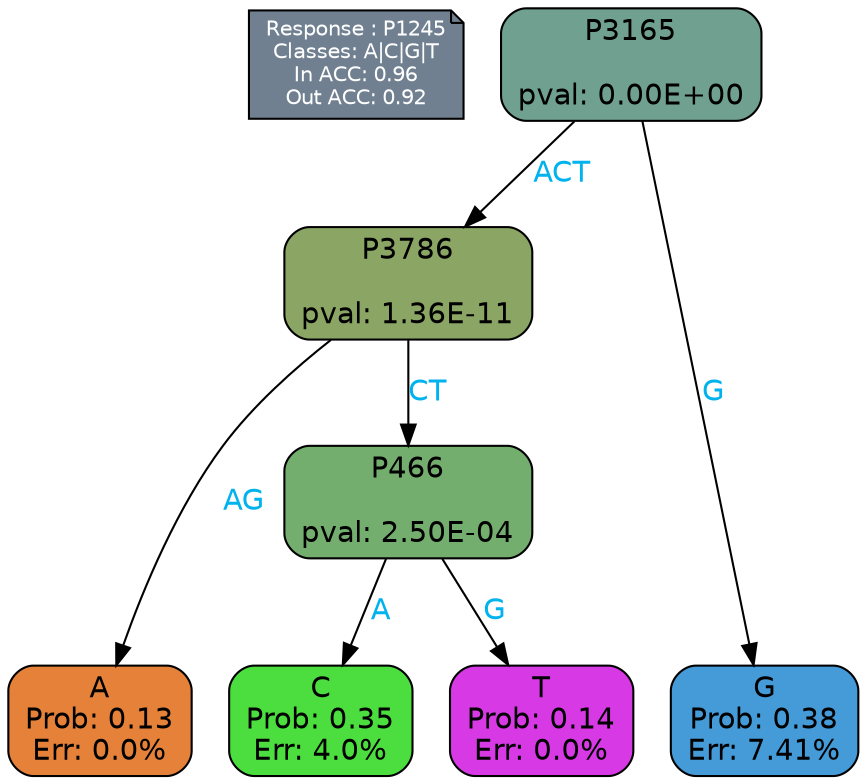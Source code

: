 digraph Tree {
node [shape=box, style="filled, rounded", color="black", fontname=helvetica] ;
graph [ranksep=equally, splines=polylines, bgcolor=transparent, dpi=600] ;
edge [fontname=helvetica] ;
LEGEND [label="Response : P1245
Classes: A|C|G|T
In ACC: 0.96
Out ACC: 0.92
",shape=note,align=left,style=filled,fillcolor="slategray",fontcolor="white",fontsize=10];1 [label="P3165

pval: 0.00E+00", fillcolor="#70a190"] ;
2 [label="P3786

pval: 1.36E-11", fillcolor="#8ba564"] ;
3 [label="A
Prob: 0.13
Err: 0.0%", fillcolor="#e58139"] ;
4 [label="P466

pval: 2.50E-04", fillcolor="#74ae6f"] ;
5 [label="C
Prob: 0.35
Err: 4.0%", fillcolor="#4cde3f"] ;
6 [label="T
Prob: 0.14
Err: 0.0%", fillcolor="#d739e5"] ;
7 [label="G
Prob: 0.38
Err: 7.41%", fillcolor="#459ad8"] ;
1 -> 2 [label="ACT",fontcolor=deepskyblue2] ;
1 -> 7 [label="G",fontcolor=deepskyblue2] ;
2 -> 3 [label="AG",fontcolor=deepskyblue2] ;
2 -> 4 [label="CT",fontcolor=deepskyblue2] ;
4 -> 5 [label="A",fontcolor=deepskyblue2] ;
4 -> 6 [label="G",fontcolor=deepskyblue2] ;
{rank = same; 3;5;6;7;}{rank = same; LEGEND;1;}}